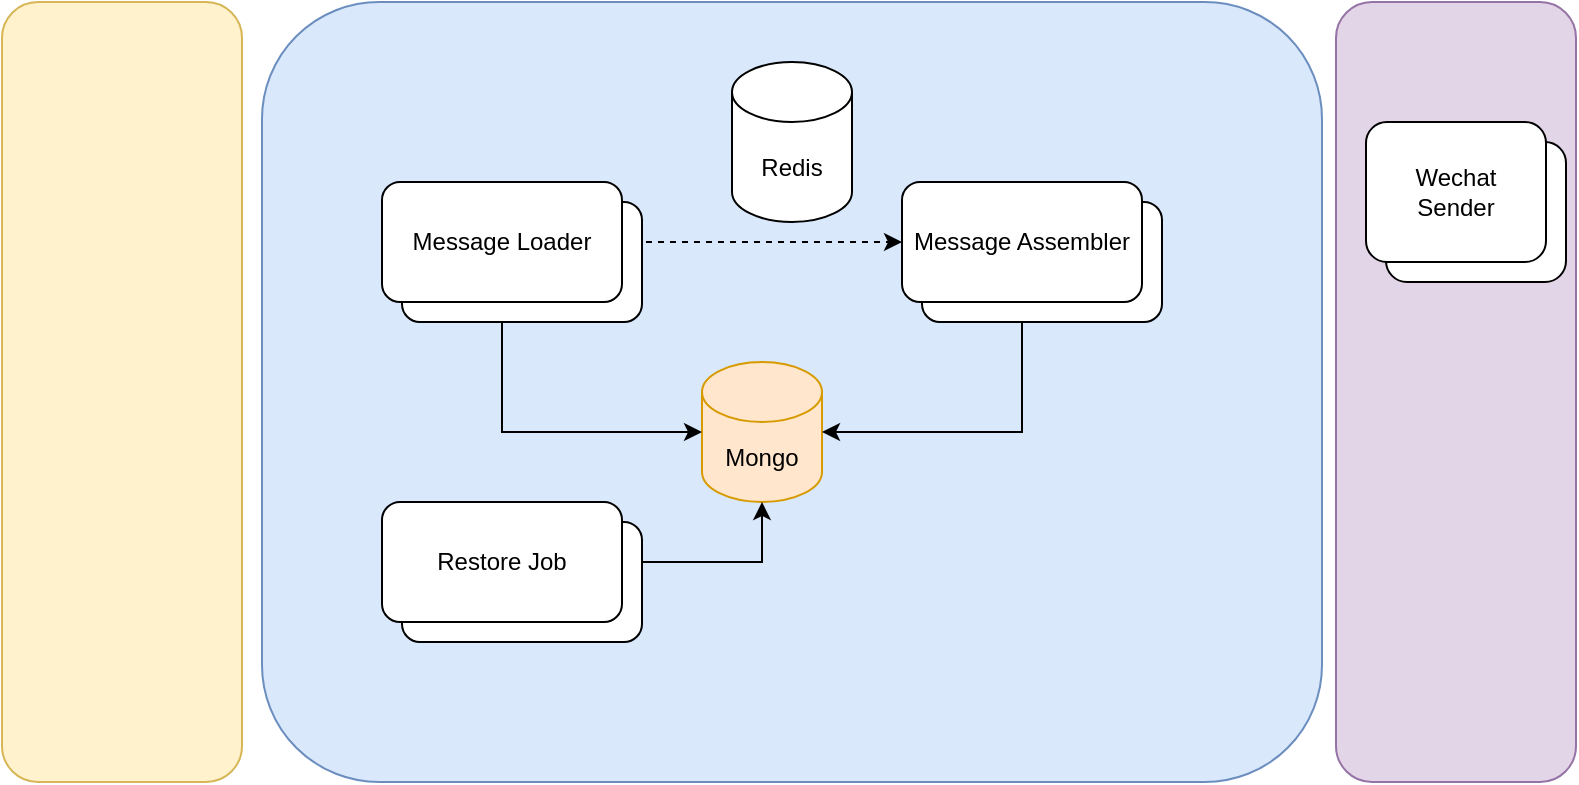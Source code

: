 <mxfile version="13.10.9" type="github"><diagram id="IsIIBnP4sXFj-E8DyXSh" name="Page-1"><mxGraphModel dx="782" dy="437" grid="1" gridSize="10" guides="1" tooltips="1" connect="1" arrows="1" fold="1" page="1" pageScale="1" pageWidth="827" pageHeight="1169" math="0" shadow="0"><root><mxCell id="0"/><mxCell id="1" parent="0"/><mxCell id="PO_-QJg0QLchPsJv6Kp6-1" value="" style="rounded=1;whiteSpace=wrap;html=1;fillColor=#fff2cc;strokeColor=#d6b656;" vertex="1" parent="1"><mxGeometry x="40" y="30" width="120" height="390" as="geometry"/></mxCell><mxCell id="PO_-QJg0QLchPsJv6Kp6-2" value="" style="rounded=1;whiteSpace=wrap;html=1;fillColor=#dae8fc;strokeColor=#6c8ebf;" vertex="1" parent="1"><mxGeometry x="170" y="30" width="530" height="390" as="geometry"/></mxCell><mxCell id="PO_-QJg0QLchPsJv6Kp6-3" value="" style="rounded=1;whiteSpace=wrap;html=1;fillColor=#e1d5e7;strokeColor=#9673a6;" vertex="1" parent="1"><mxGeometry x="707" y="30" width="120" height="390" as="geometry"/></mxCell><mxCell id="PO_-QJg0QLchPsJv6Kp6-4" value="Mongo" style="shape=cylinder3;whiteSpace=wrap;html=1;boundedLbl=1;backgroundOutline=1;size=15;fillColor=#ffe6cc;strokeColor=#d79b00;" vertex="1" parent="1"><mxGeometry x="390" y="210" width="60" height="70" as="geometry"/></mxCell><mxCell id="PO_-QJg0QLchPsJv6Kp6-17" style="edgeStyle=orthogonalEdgeStyle;rounded=0;orthogonalLoop=1;jettySize=auto;html=1;dashed=1;" edge="1" parent="1" source="PO_-QJg0QLchPsJv6Kp6-7" target="PO_-QJg0QLchPsJv6Kp6-9"><mxGeometry relative="1" as="geometry"/></mxCell><mxCell id="PO_-QJg0QLchPsJv6Kp6-18" style="edgeStyle=orthogonalEdgeStyle;rounded=0;orthogonalLoop=1;jettySize=auto;html=1;" edge="1" parent="1" source="PO_-QJg0QLchPsJv6Kp6-7" target="PO_-QJg0QLchPsJv6Kp6-4"><mxGeometry relative="1" as="geometry"><Array as="points"><mxPoint x="290" y="245"/></Array></mxGeometry></mxCell><mxCell id="PO_-QJg0QLchPsJv6Kp6-16" style="edgeStyle=orthogonalEdgeStyle;rounded=0;orthogonalLoop=1;jettySize=auto;html=1;" edge="1" parent="1" source="PO_-QJg0QLchPsJv6Kp6-9" target="PO_-QJg0QLchPsJv6Kp6-4"><mxGeometry relative="1" as="geometry"><Array as="points"><mxPoint x="550" y="245"/></Array></mxGeometry></mxCell><mxCell id="PO_-QJg0QLchPsJv6Kp6-15" style="edgeStyle=orthogonalEdgeStyle;rounded=0;orthogonalLoop=1;jettySize=auto;html=1;entryX=0.5;entryY=1;entryDx=0;entryDy=0;entryPerimeter=0;" edge="1" parent="1" source="PO_-QJg0QLchPsJv6Kp6-10" target="PO_-QJg0QLchPsJv6Kp6-4"><mxGeometry relative="1" as="geometry"><mxPoint x="400" y="240" as="targetPoint"/></mxGeometry></mxCell><mxCell id="PO_-QJg0QLchPsJv6Kp6-21" value="" style="rounded=1;whiteSpace=wrap;html=1;" vertex="1" parent="1"><mxGeometry x="240" y="290" width="120" height="60" as="geometry"/></mxCell><mxCell id="PO_-QJg0QLchPsJv6Kp6-10" value="Restore Job" style="rounded=1;whiteSpace=wrap;html=1;" vertex="1" parent="1"><mxGeometry x="230" y="280" width="120" height="60" as="geometry"/></mxCell><mxCell id="PO_-QJg0QLchPsJv6Kp6-23" value="" style="rounded=1;whiteSpace=wrap;html=1;" vertex="1" parent="1"><mxGeometry x="500" y="130" width="120" height="60" as="geometry"/></mxCell><mxCell id="PO_-QJg0QLchPsJv6Kp6-24" value="" style="rounded=1;whiteSpace=wrap;html=1;" vertex="1" parent="1"><mxGeometry x="240" y="130" width="120" height="60" as="geometry"/></mxCell><mxCell id="PO_-QJg0QLchPsJv6Kp6-7" value="Message Loader" style="rounded=1;whiteSpace=wrap;html=1;" vertex="1" parent="1"><mxGeometry x="230" y="120" width="120" height="60" as="geometry"/></mxCell><mxCell id="PO_-QJg0QLchPsJv6Kp6-9" value="Message Assembler" style="rounded=1;whiteSpace=wrap;html=1;" vertex="1" parent="1"><mxGeometry x="490" y="120" width="120" height="60" as="geometry"/></mxCell><mxCell id="PO_-QJg0QLchPsJv6Kp6-25" value="Redis" style="shape=cylinder3;whiteSpace=wrap;html=1;boundedLbl=1;backgroundOutline=1;size=15;" vertex="1" parent="1"><mxGeometry x="405" y="60" width="60" height="80" as="geometry"/></mxCell><mxCell id="PO_-QJg0QLchPsJv6Kp6-26" value="Message Assembler" style="rounded=1;whiteSpace=wrap;html=1;" vertex="1" parent="1"><mxGeometry x="732" y="100" width="90" height="70" as="geometry"/></mxCell><mxCell id="PO_-QJg0QLchPsJv6Kp6-20" value="Wechat&lt;br&gt;Sender" style="rounded=1;whiteSpace=wrap;html=1;" vertex="1" parent="1"><mxGeometry x="722" y="90" width="90" height="70" as="geometry"/></mxCell></root></mxGraphModel></diagram></mxfile>